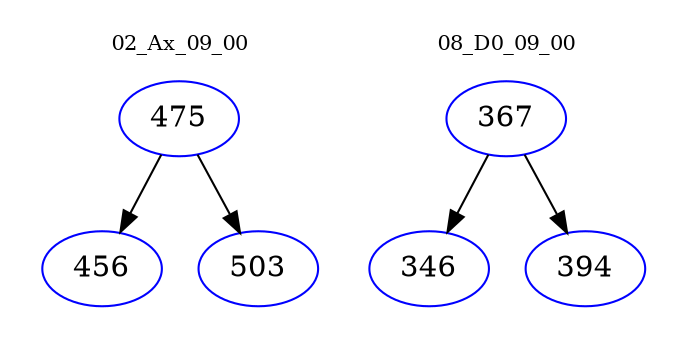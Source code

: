 digraph{
subgraph cluster_0 {
color = white
label = "02_Ax_09_00";
fontsize=10;
T0_475 [label="475", color="blue"]
T0_475 -> T0_456 [color="black"]
T0_456 [label="456", color="blue"]
T0_475 -> T0_503 [color="black"]
T0_503 [label="503", color="blue"]
}
subgraph cluster_1 {
color = white
label = "08_D0_09_00";
fontsize=10;
T1_367 [label="367", color="blue"]
T1_367 -> T1_346 [color="black"]
T1_346 [label="346", color="blue"]
T1_367 -> T1_394 [color="black"]
T1_394 [label="394", color="blue"]
}
}

